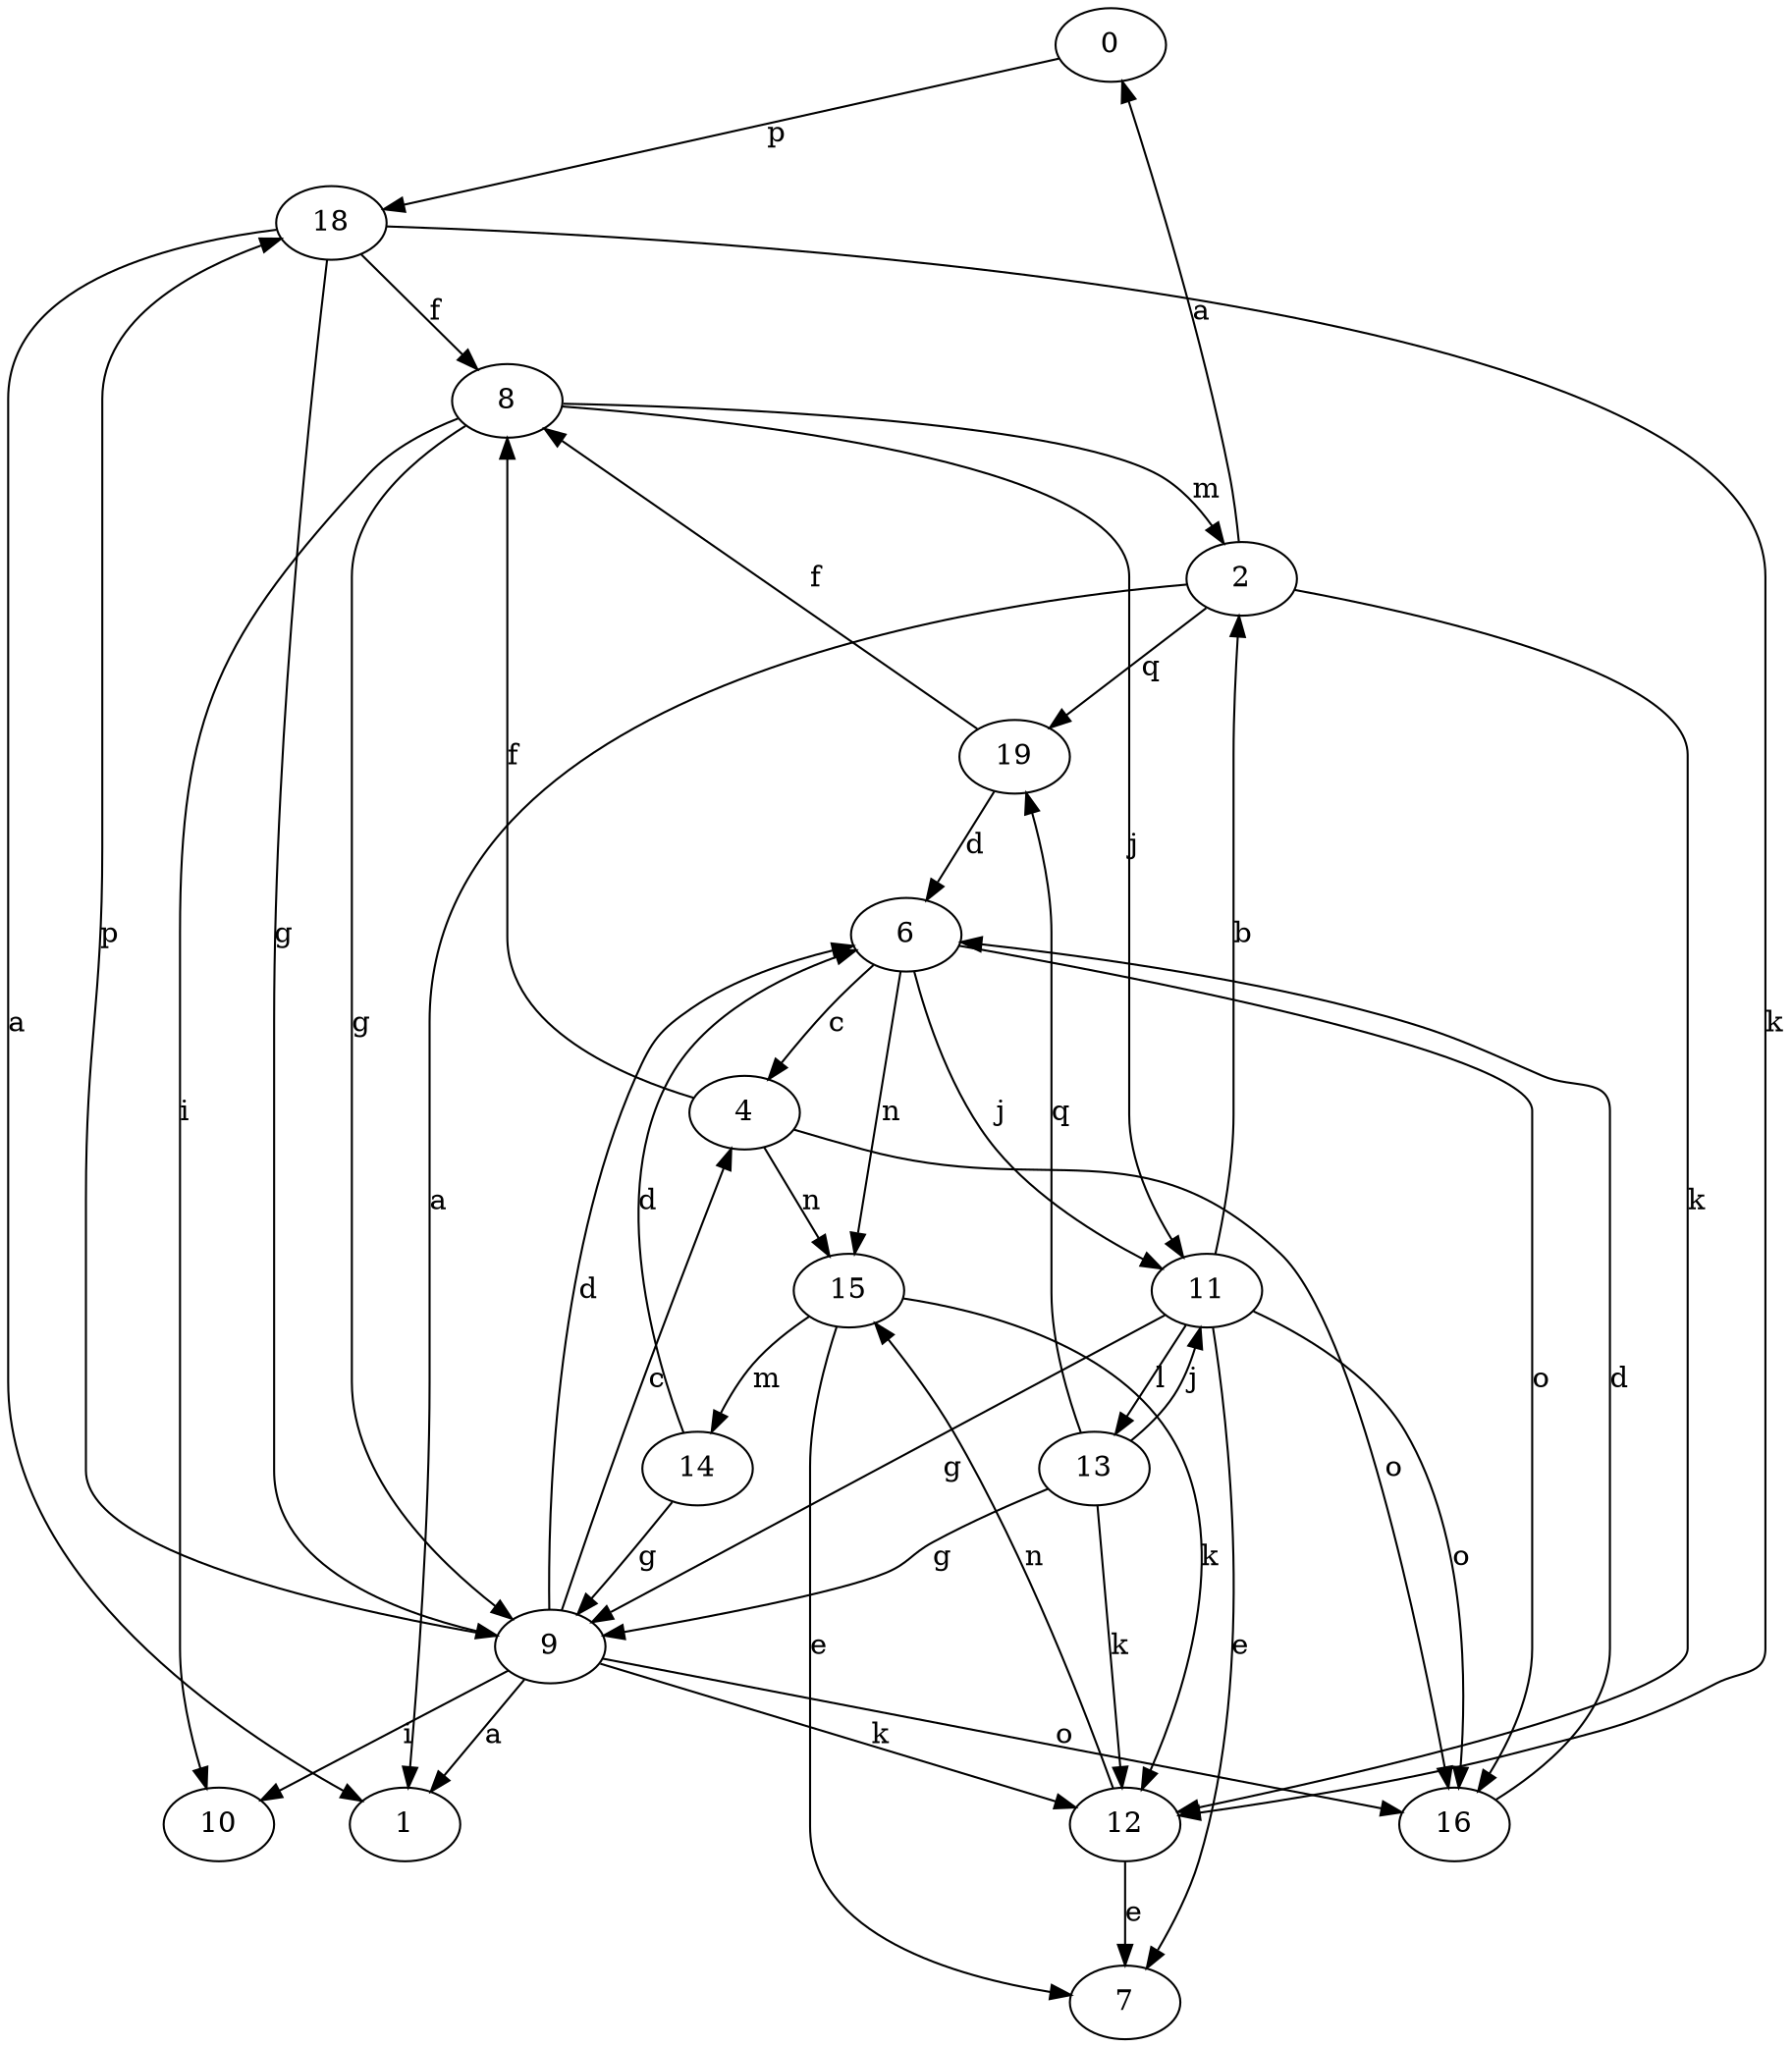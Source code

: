 strict digraph  {
0;
1;
2;
4;
6;
7;
8;
9;
10;
11;
12;
13;
14;
15;
16;
18;
19;
0 -> 18  [label=p];
2 -> 0  [label=a];
2 -> 1  [label=a];
2 -> 12  [label=k];
2 -> 19  [label=q];
4 -> 8  [label=f];
4 -> 15  [label=n];
4 -> 16  [label=o];
6 -> 4  [label=c];
6 -> 11  [label=j];
6 -> 15  [label=n];
6 -> 16  [label=o];
8 -> 9  [label=g];
8 -> 10  [label=i];
8 -> 11  [label=j];
8 -> 2  [label=m];
9 -> 1  [label=a];
9 -> 4  [label=c];
9 -> 6  [label=d];
9 -> 10  [label=i];
9 -> 12  [label=k];
9 -> 16  [label=o];
9 -> 18  [label=p];
11 -> 2  [label=b];
11 -> 7  [label=e];
11 -> 9  [label=g];
11 -> 13  [label=l];
11 -> 16  [label=o];
12 -> 7  [label=e];
12 -> 15  [label=n];
13 -> 9  [label=g];
13 -> 11  [label=j];
13 -> 12  [label=k];
13 -> 19  [label=q];
14 -> 6  [label=d];
14 -> 9  [label=g];
15 -> 7  [label=e];
15 -> 12  [label=k];
15 -> 14  [label=m];
16 -> 6  [label=d];
18 -> 1  [label=a];
18 -> 8  [label=f];
18 -> 9  [label=g];
18 -> 12  [label=k];
19 -> 6  [label=d];
19 -> 8  [label=f];
}

